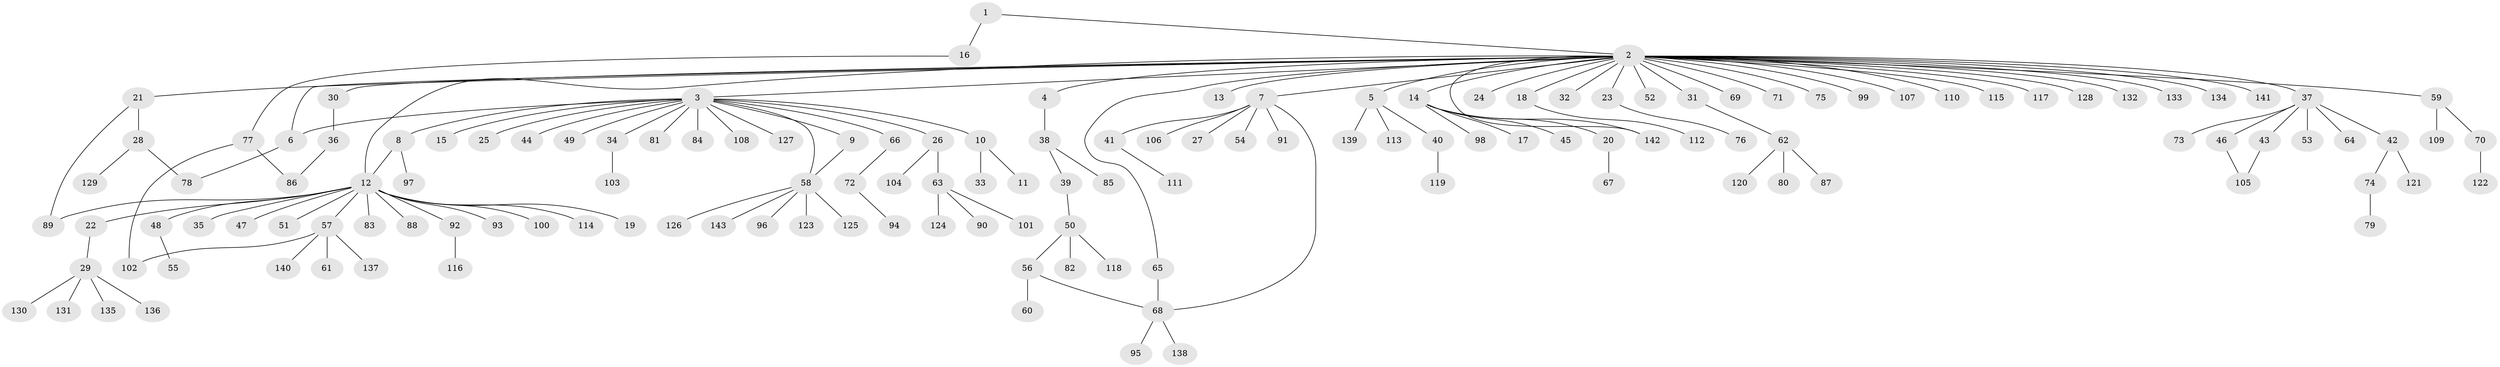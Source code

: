 // Generated by graph-tools (version 1.1) at 2025/48/03/09/25 04:48:29]
// undirected, 143 vertices, 153 edges
graph export_dot {
graph [start="1"]
  node [color=gray90,style=filled];
  1;
  2;
  3;
  4;
  5;
  6;
  7;
  8;
  9;
  10;
  11;
  12;
  13;
  14;
  15;
  16;
  17;
  18;
  19;
  20;
  21;
  22;
  23;
  24;
  25;
  26;
  27;
  28;
  29;
  30;
  31;
  32;
  33;
  34;
  35;
  36;
  37;
  38;
  39;
  40;
  41;
  42;
  43;
  44;
  45;
  46;
  47;
  48;
  49;
  50;
  51;
  52;
  53;
  54;
  55;
  56;
  57;
  58;
  59;
  60;
  61;
  62;
  63;
  64;
  65;
  66;
  67;
  68;
  69;
  70;
  71;
  72;
  73;
  74;
  75;
  76;
  77;
  78;
  79;
  80;
  81;
  82;
  83;
  84;
  85;
  86;
  87;
  88;
  89;
  90;
  91;
  92;
  93;
  94;
  95;
  96;
  97;
  98;
  99;
  100;
  101;
  102;
  103;
  104;
  105;
  106;
  107;
  108;
  109;
  110;
  111;
  112;
  113;
  114;
  115;
  116;
  117;
  118;
  119;
  120;
  121;
  122;
  123;
  124;
  125;
  126;
  127;
  128;
  129;
  130;
  131;
  132;
  133;
  134;
  135;
  136;
  137;
  138;
  139;
  140;
  141;
  142;
  143;
  1 -- 2;
  1 -- 16;
  2 -- 3;
  2 -- 4;
  2 -- 5;
  2 -- 6;
  2 -- 7;
  2 -- 12;
  2 -- 13;
  2 -- 14;
  2 -- 18;
  2 -- 21;
  2 -- 23;
  2 -- 24;
  2 -- 30;
  2 -- 31;
  2 -- 32;
  2 -- 37;
  2 -- 52;
  2 -- 59;
  2 -- 65;
  2 -- 69;
  2 -- 71;
  2 -- 75;
  2 -- 99;
  2 -- 107;
  2 -- 110;
  2 -- 115;
  2 -- 117;
  2 -- 128;
  2 -- 132;
  2 -- 133;
  2 -- 134;
  2 -- 141;
  2 -- 142;
  3 -- 6;
  3 -- 8;
  3 -- 9;
  3 -- 10;
  3 -- 15;
  3 -- 25;
  3 -- 26;
  3 -- 34;
  3 -- 44;
  3 -- 49;
  3 -- 58;
  3 -- 66;
  3 -- 81;
  3 -- 84;
  3 -- 108;
  3 -- 127;
  4 -- 38;
  5 -- 40;
  5 -- 113;
  5 -- 139;
  6 -- 78;
  7 -- 27;
  7 -- 41;
  7 -- 54;
  7 -- 68;
  7 -- 91;
  7 -- 106;
  8 -- 12;
  8 -- 97;
  9 -- 58;
  10 -- 11;
  10 -- 33;
  12 -- 19;
  12 -- 22;
  12 -- 35;
  12 -- 47;
  12 -- 48;
  12 -- 51;
  12 -- 57;
  12 -- 83;
  12 -- 88;
  12 -- 89;
  12 -- 92;
  12 -- 93;
  12 -- 100;
  12 -- 114;
  14 -- 17;
  14 -- 20;
  14 -- 45;
  14 -- 98;
  14 -- 142;
  16 -- 77;
  18 -- 112;
  20 -- 67;
  21 -- 28;
  21 -- 89;
  22 -- 29;
  23 -- 76;
  26 -- 63;
  26 -- 104;
  28 -- 78;
  28 -- 129;
  29 -- 130;
  29 -- 131;
  29 -- 135;
  29 -- 136;
  30 -- 36;
  31 -- 62;
  34 -- 103;
  36 -- 86;
  37 -- 42;
  37 -- 43;
  37 -- 46;
  37 -- 53;
  37 -- 64;
  37 -- 73;
  38 -- 39;
  38 -- 85;
  39 -- 50;
  40 -- 119;
  41 -- 111;
  42 -- 74;
  42 -- 121;
  43 -- 105;
  46 -- 105;
  48 -- 55;
  50 -- 56;
  50 -- 82;
  50 -- 118;
  56 -- 60;
  56 -- 68;
  57 -- 61;
  57 -- 102;
  57 -- 137;
  57 -- 140;
  58 -- 96;
  58 -- 123;
  58 -- 125;
  58 -- 126;
  58 -- 143;
  59 -- 70;
  59 -- 109;
  62 -- 80;
  62 -- 87;
  62 -- 120;
  63 -- 90;
  63 -- 101;
  63 -- 124;
  65 -- 68;
  66 -- 72;
  68 -- 95;
  68 -- 138;
  70 -- 122;
  72 -- 94;
  74 -- 79;
  77 -- 86;
  77 -- 102;
  92 -- 116;
}
